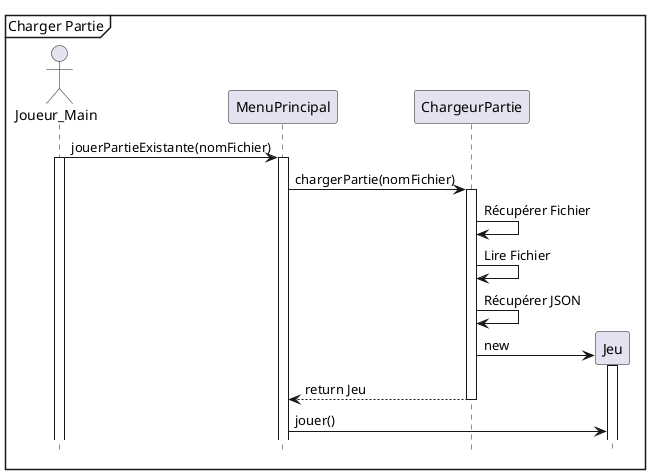 @startuml sequence_noter_panier
hide footbox
mainframe Charger Partie

actor Joueur_Main as joueur
participant MenuPrincipal
participant ChargeurPartie 
participant Jeu

joueur -> MenuPrincipal : jouerPartieExistante(nomFichier)
activate MenuPrincipal
activate joueur

MenuPrincipal -> ChargeurPartie : chargerPartie(nomFichier)
activate ChargeurPartie

ChargeurPartie -> ChargeurPartie : Récupérer Fichier
ChargeurPartie -> ChargeurPartie : Lire Fichier
ChargeurPartie -> ChargeurPartie : Récupérer JSON

create Jeu
ChargeurPartie -> Jeu : new
activate Jeu
ChargeurPartie --> MenuPrincipal : return Jeu
deactivate ChargeurPartie

MenuPrincipal -> Jeu : jouer()

@enduml
